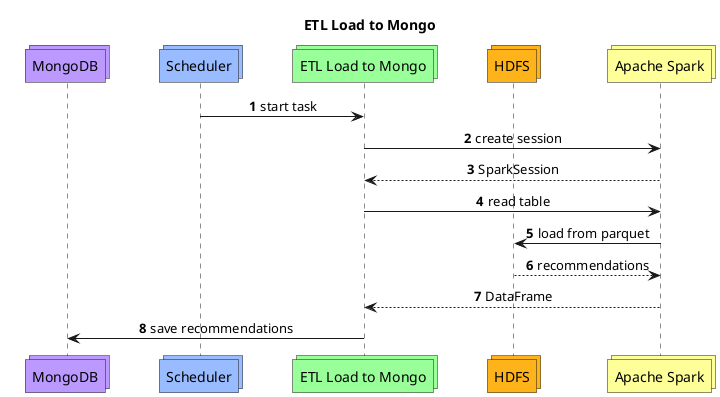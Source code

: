 @startuml
autonumber
skinparam sequence {
 ParticipantPadding 20
 MessageAlign center
 skinparam BoxPadding 20
}

title ETL Load to Mongo

collections Scheduler as sch order 10 #99bbff
collections HDFS as hdfs order 40 #ffb31a
collections "ETL Load to Mongo" as etl order 11 #99ff99
collections "Apache Spark" as spark order 41 #FFFF99
collections "MongoDB" as mongo #bb99ff

sch -> etl: start task
etl -> spark: create session
return SparkSession

etl -> spark: read table
spark -> hdfs: load from parquet
return recommendations
spark --> etl: DataFrame

etl -> mongo: save recommendations
